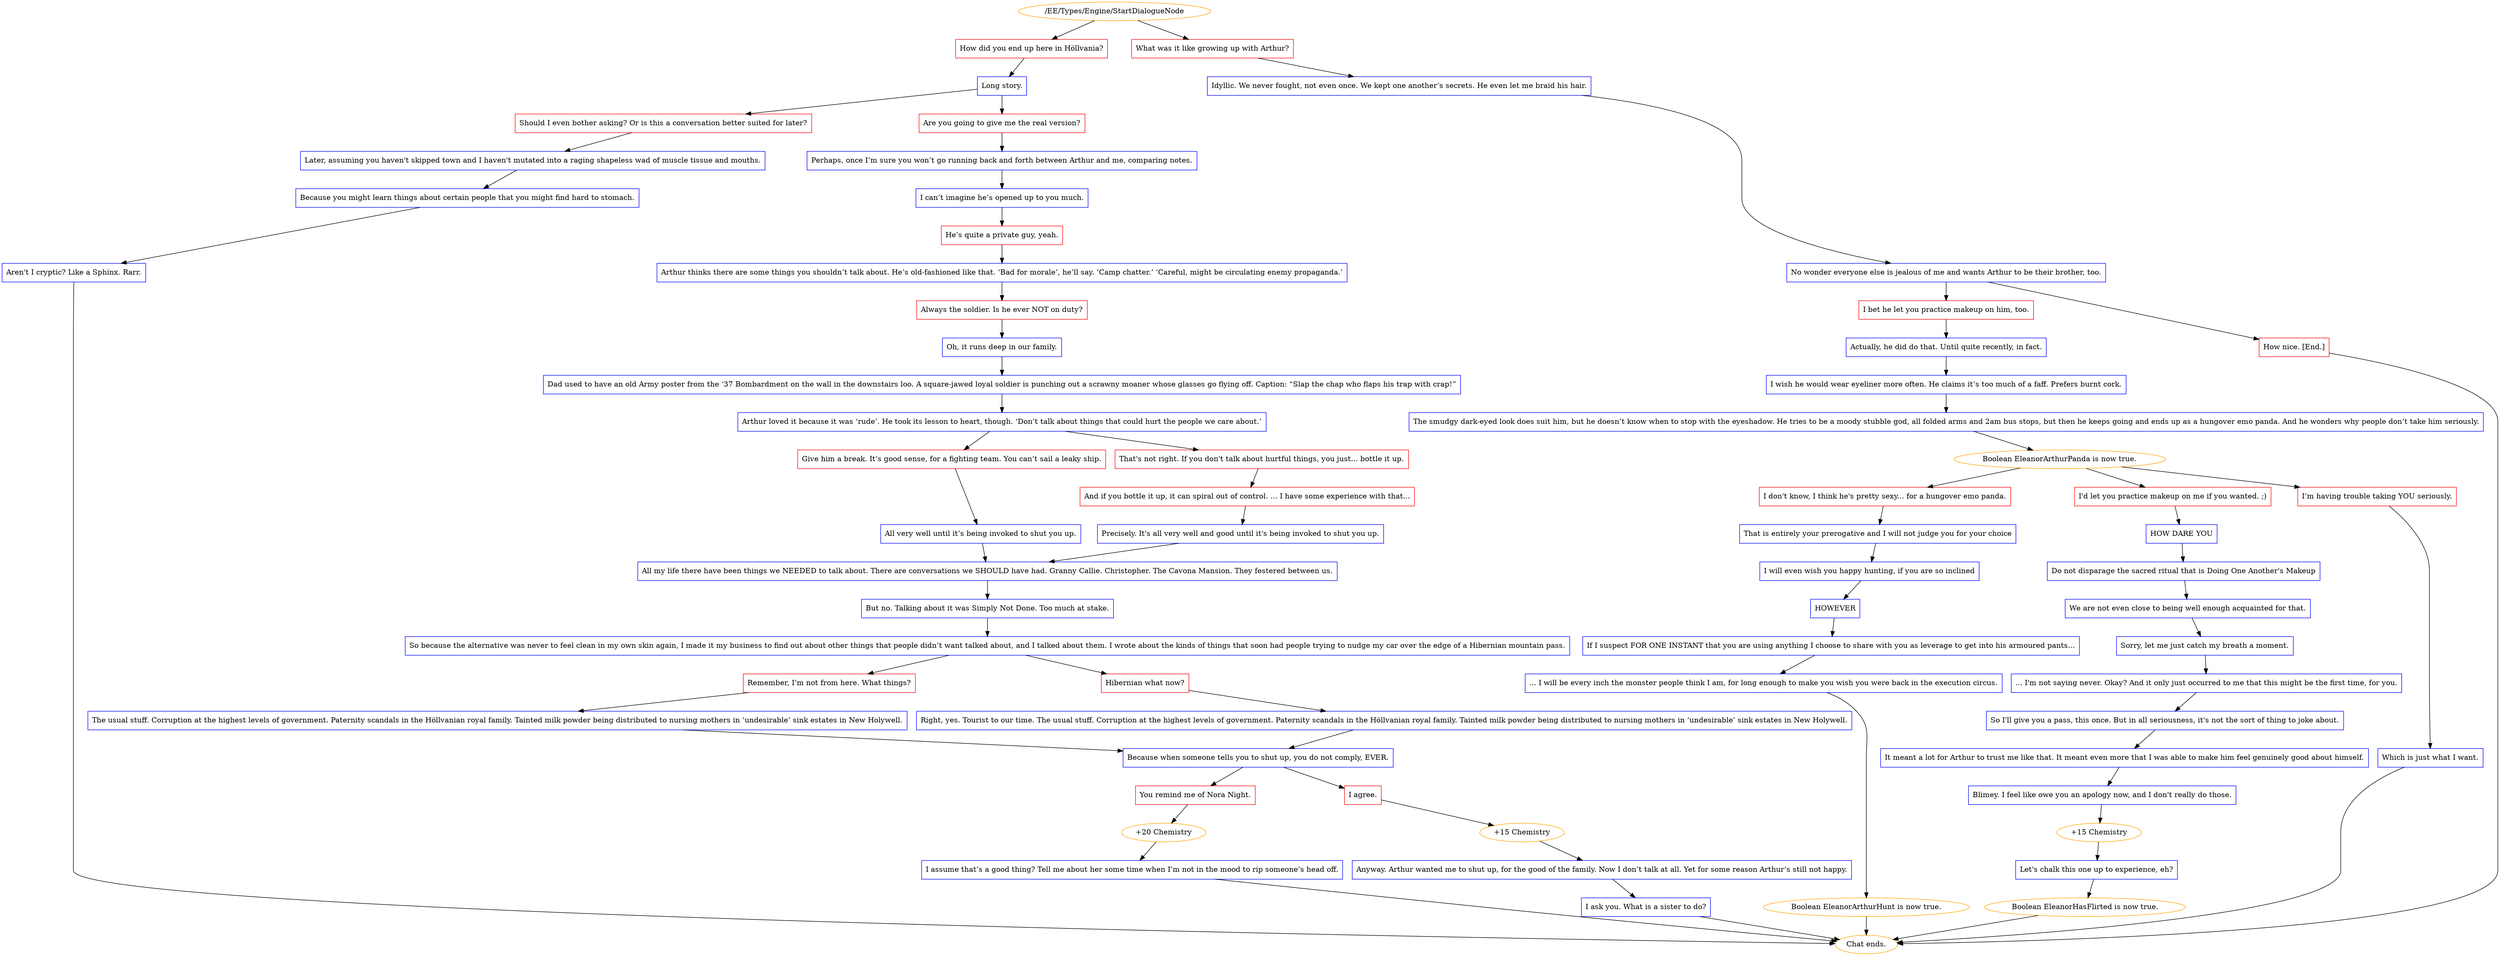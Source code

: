 digraph {
	386 [label="/EE/Types/Engine/StartDialogueNode",color=orange];
		386 -> 387;
		386 -> 388;
	387 [label="How did you end up here in Höllvania?",shape=box,color=red];
		387 -> 389;
	388 [label="What was it like growing up with Arthur?",shape=box,color=red];
		388 -> 390;
	389 [label="Long story.",shape=box,color=blue];
		389 -> 391;
		389 -> 392;
	390 [label="Idyllic. We never fought, not even once. We kept one another’s secrets. He even let me braid his hair.",shape=box,color=blue];
		390 -> 393;
	391 [label="Should I even bother asking? Or is this a conversation better suited for later?",shape=box,color=red];
		391 -> 397;
	392 [label="Are you going to give me the real version?",shape=box,color=red];
		392 -> 398;
	393 [label="No wonder everyone else is jealous of me and wants Arthur to be their brother, too.",shape=box,color=blue];
		393 -> 395;
		393 -> 394;
	397 [label="Later, assuming you haven't skipped town and I haven't mutated into a raging shapeless wad of muscle tissue and mouths.",shape=box,color=blue];
		397 -> 399;
	398 [label="Perhaps, once I’m sure you won’t go running back and forth between Arthur and me, comparing notes.",shape=box,color=blue];
		398 -> 400;
	395 [label="I bet he let you practice makeup on him, too.",shape=box,color=red];
		395 -> 404;
	394 [label="How nice. [End.]",shape=box,color=red];
		394 -> "Chat ends.";
	399 [label="Because you might learn things about certain people that you might find hard to stomach.",shape=box,color=blue];
		399 -> 402;
	400 [label="I can’t imagine he’s opened up to you much.",shape=box,color=blue];
		400 -> 401;
	404 [label="Actually, he did do that. Until quite recently, in fact.",shape=box,color=blue];
		404 -> 405;
	"Chat ends." [color=orange];
	402 [label="Aren't I cryptic? Like a Sphinx. Rarr.",shape=box,color=blue];
		402 -> "Chat ends.";
	401 [label="He’s quite a private guy, yeah.",shape=box,color=red];
		401 -> 406;
	405 [label="I wish he would wear eyeliner more often. He claims it’s too much of a faff. Prefers burnt cork.",shape=box,color=blue];
		405 -> 413;
	"Chat ends." [color=orange];
	406 [label="Arthur thinks there are some things you shouldn’t talk about. He’s old-fashioned like that. ‘Bad for morale’, he’ll say. ‘Camp chatter.’ ‘Careful, might be circulating enemy propaganda.’",shape=box,color=blue];
		406 -> 408;
	413 [label="The smudgy dark-eyed look does suit him, but he doesn’t know when to stop with the eyeshadow. He tries to be a moody stubble god, all folded arms and 2am bus stops, but then he keeps going and ends up as a hungover emo panda. And he wonders why people don’t take him seriously.",shape=box,color=blue];
		413 -> 414;
	408 [label="Always the soldier. Is he ever NOT on duty?",shape=box,color=red];
		408 -> 409;
	414 [label="Boolean EleanorArthurPanda is now true.",color=orange];
		414 -> 411;
		414 -> 412;
		414 -> 410;
	409 [label="Oh, it runs deep in our family.",shape=box,color=blue];
		409 -> 435;
	411 [label="I don't know, I think he's pretty sexy... for a hungover emo panda.",shape=box,color=red];
		411 -> 416;
	412 [label="I'd let you practice makeup on me if you wanted. ;)",shape=box,color=red];
		412 -> 418;
	410 [label="I’m having trouble taking YOU seriously.",shape=box,color=red];
		410 -> 407;
	435 [label="Dad used to have an old Army poster from the ‘37 Bombardment on the wall in the downstairs loo. A square-jawed loyal soldier is punching out a scrawny moaner whose glasses go flying off. Caption: “Slap the chap who flaps his trap with crap!”",shape=box,color=blue];
		435 -> 437;
	416 [label="That is entirely your prerogative and I will not judge you for your choice",shape=box,color=blue];
		416 -> 417;
	418 [label="HOW DARE YOU",shape=box,color=blue];
		418 -> 419;
	407 [label="Which is just what I want.",shape=box,color=blue];
		407 -> "Chat ends.";
	437 [label="Arthur loved it because it was ‘rude’. He took its lesson to heart, though. ‘Don’t talk about things that could hurt the people we care about.’",shape=box,color=blue];
		437 -> 438;
		437 -> 439;
	417 [label="I will even wish you happy hunting, if you are so inclined",shape=box,color=blue];
		417 -> 420;
	419 [label="Do not disparage the sacred ritual that is Doing One Another's Makeup",shape=box,color=blue];
		419 -> 421;
	"Chat ends." [color=orange];
	438 [label="Give him a break. It’s good sense, for a fighting team. You can’t sail a leaky ship.",shape=box,color=red];
		438 -> 442;
	439 [label="That's not right. If you don't talk about hurtful things, you just... bottle it up.",shape=box,color=red];
		439 -> 440;
	420 [label="HOWEVER",shape=box,color=blue];
		420 -> 422;
	421 [label="We are not even close to being well enough acquainted for that.",shape=box,color=blue];
		421 -> 426;
	442 [label="All very well until it’s being invoked to shut you up.",shape=box,color=blue];
		442 -> 443;
	440 [label="And if you bottle it up, it can spiral out of control. ... I have some experience with that...",shape=box,color=red];
		440 -> 441;
	422 [label="If I suspect FOR ONE INSTANT that you are using anything I choose to share with you as leverage to get into his armoured pants...",shape=box,color=blue];
		422 -> 423;
	426 [label="Sorry, let me just catch my breath a moment.",shape=box,color=blue];
		426 -> 427;
	443 [label="All my life there have been things we NEEDED to talk about. There are conversations we SHOULD have had. Granny Callie. Christopher. The Cavona Mansion. They festered between us.",shape=box,color=blue];
		443 -> 444;
	441 [label="Precisely. It's all very well and good until it's being invoked to shut you up.",shape=box,color=blue];
		441 -> 443;
	423 [label="... I will be every inch the monster people think I am, for long enough to make you wish you were back in the execution circus.",shape=box,color=blue];
		423 -> 424;
	427 [label="... I'm not saying never. Okay? And it only just occurred to me that this might be the first time, for you.",shape=box,color=blue];
		427 -> 428;
	444 [label="But no. Talking about it was Simply Not Done. Too much at stake.",shape=box,color=blue];
		444 -> 445;
	424 [label="Boolean EleanorArthurHunt is now true.",color=orange];
		424 -> "Chat ends.";
	428 [label="So I'll give you a pass, this once. But in all seriousness, it's not the sort of thing to joke about.",shape=box,color=blue];
		428 -> 429;
	445 [label="So because the alternative was never to feel clean in my own skin again, I made it my business to find out about other things that people didn’t want talked about, and I talked about them. I wrote about the kinds of things that soon had people trying to nudge my car over the edge of a Hibernian mountain pass.",shape=box,color=blue];
		445 -> 446;
		445 -> 447;
	"Chat ends." [color=orange];
	429 [label="It meant a lot for Arthur to trust me like that. It meant even more that I was able to make him feel genuinely good about himself.",shape=box,color=blue];
		429 -> 430;
	446 [label="Remember, I’m not from here. What things?",shape=box,color=red];
		446 -> 448;
	447 [label="Hibernian what now?",shape=box,color=red];
		447 -> 449;
	430 [label="Blimey. I feel like owe you an apology now, and I don't really do those.",shape=box,color=blue];
		430 -> 432;
	448 [label="The usual stuff. Corruption at the highest levels of government. Paternity scandals in the Höllvanian royal family. Tainted milk powder being distributed to nursing mothers in ‘undesirable’ sink estates in New Holywell.",shape=box,color=blue];
		448 -> 450;
	449 [label="Right, yes. Tourist to our time. The usual stuff. Corruption at the highest levels of government. Paternity scandals in the Höllvanian royal family. Tainted milk powder being distributed to nursing mothers in ‘undesirable’ sink estates in New Holywell.",shape=box,color=blue];
		449 -> 450;
	432 [label="+15 Chemistry",color=orange];
		432 -> 431;
	450 [label="Because when someone tells you to shut up, you do not comply, EVER.",shape=box,color=blue];
		450 -> 451;
		450 -> 452;
	431 [label="Let's chalk this one up to experience, eh?",shape=box,color=blue];
		431 -> 433;
	451 [label="You remind me of Nora Night.",shape=box,color=red];
		451 -> 456;
	452 [label="I agree.",shape=box,color=red];
		452 -> 457;
	433 [label="Boolean EleanorHasFlirted is now true.",color=orange];
		433 -> "Chat ends.";
	456 [label="+20 Chemistry",color=orange];
		456 -> 453;
	457 [label="+15 Chemistry",color=orange];
		457 -> 454;
	"Chat ends." [color=orange];
	453 [label="I assume that’s a good thing? Tell me about her some time when I’m not in the mood to rip someone’s head off.",shape=box,color=blue];
		453 -> "Chat ends.";
	454 [label="Anyway. Arthur wanted me to shut up, for the good of the family. Now I don’t talk at all. Yet for some reason Arthur’s still not happy.",shape=box,color=blue];
		454 -> 455;
	"Chat ends." [color=orange];
	455 [label="I ask you. What is a sister to do?",shape=box,color=blue];
		455 -> "Chat ends.";
	"Chat ends." [color=orange];
}